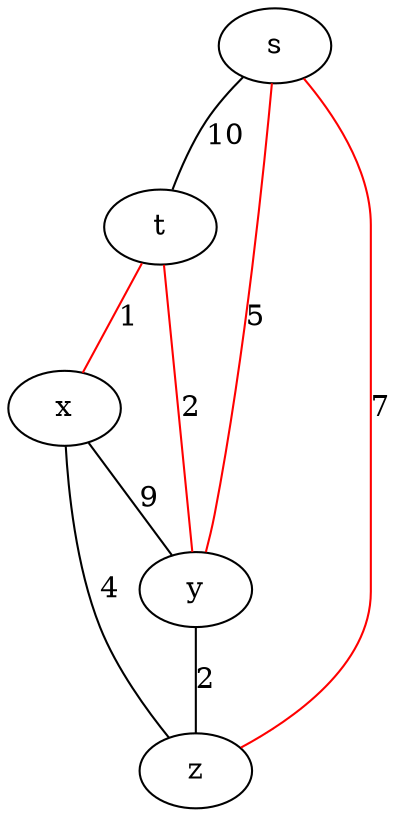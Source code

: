  strict graph {  
 node [shape= ellipse];
s	t	x	y	z	t--x[color=red, label=1];
y--t[color=red, label=2];
s--z[color=red, label=7];
s--y[color=red, label=5];

s--t[ label=10];
t--s[ label=10];
t--y[ label=2];
x--t;
x--y[ label=9];
x--z[ label=4];
y--s[ label=5];
y--x[ label=9];
y--z[ label=2];
z--s[ label=7];
z--y[ label=2];
z--x[ label=4];
}
